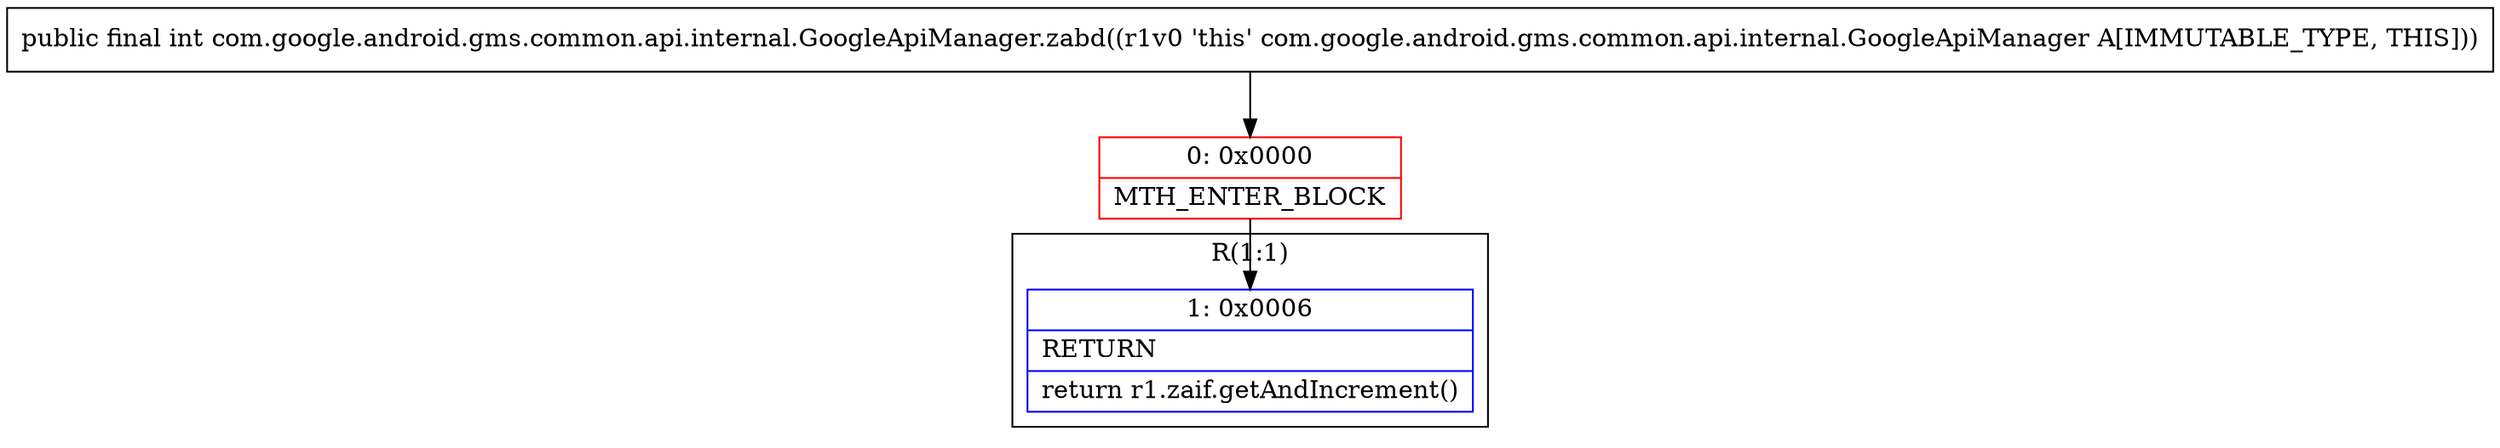 digraph "CFG forcom.google.android.gms.common.api.internal.GoogleApiManager.zabd()I" {
subgraph cluster_Region_1003617569 {
label = "R(1:1)";
node [shape=record,color=blue];
Node_1 [shape=record,label="{1\:\ 0x0006|RETURN\l|return r1.zaif.getAndIncrement()\l}"];
}
Node_0 [shape=record,color=red,label="{0\:\ 0x0000|MTH_ENTER_BLOCK\l}"];
MethodNode[shape=record,label="{public final int com.google.android.gms.common.api.internal.GoogleApiManager.zabd((r1v0 'this' com.google.android.gms.common.api.internal.GoogleApiManager A[IMMUTABLE_TYPE, THIS])) }"];
MethodNode -> Node_0;
Node_0 -> Node_1;
}

